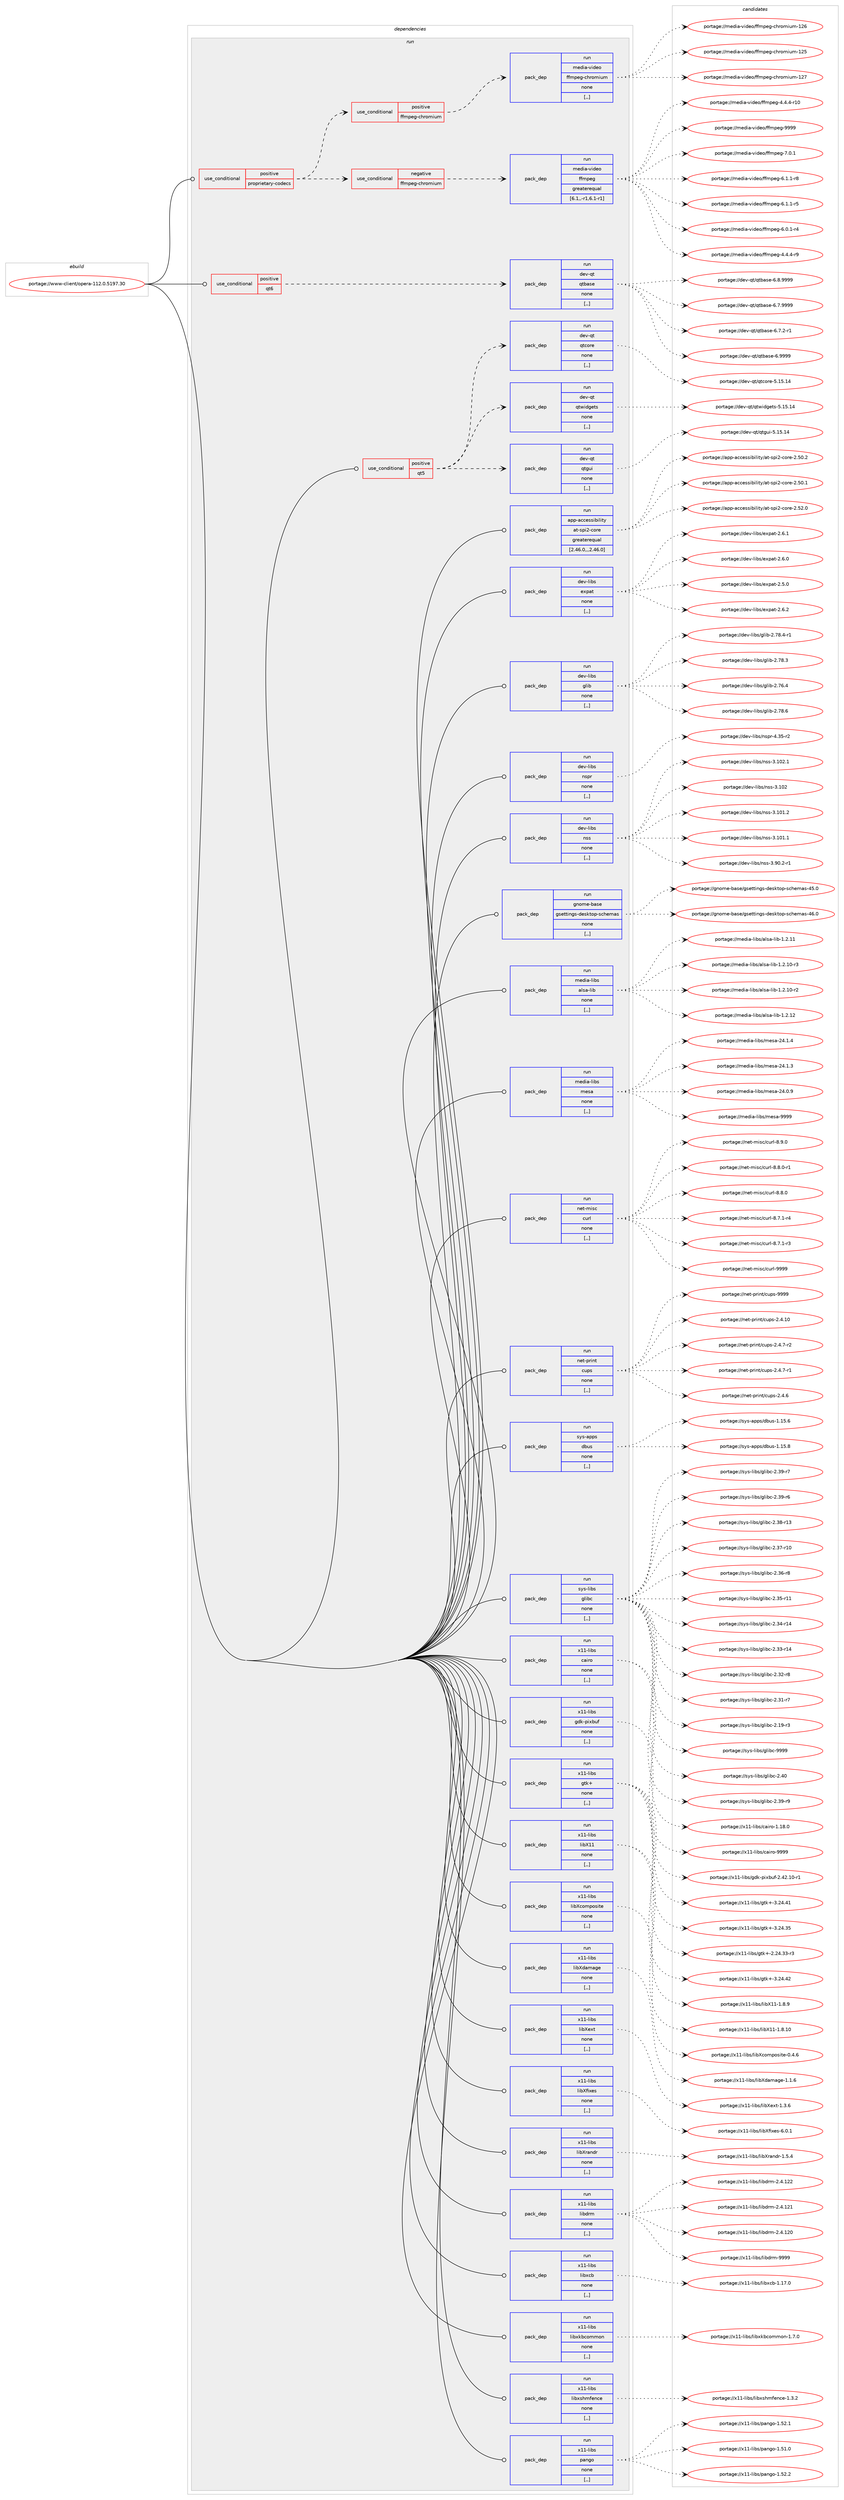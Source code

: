 digraph prolog {

# *************
# Graph options
# *************

newrank=true;
concentrate=true;
compound=true;
graph [rankdir=LR,fontname=Helvetica,fontsize=10,ranksep=1.5];#, ranksep=2.5, nodesep=0.2];
edge  [arrowhead=vee];
node  [fontname=Helvetica,fontsize=10];

# **********
# The ebuild
# **********

subgraph cluster_leftcol {
color=gray;
label=<<i>ebuild</i>>;
id [label="portage://www-client/opera-112.0.5197.30", color=red, width=4, href="../www-client/opera-112.0.5197.30.svg"];
}

# ****************
# The dependencies
# ****************

subgraph cluster_midcol {
color=gray;
label=<<i>dependencies</i>>;
subgraph cluster_compile {
fillcolor="#eeeeee";
style=filled;
label=<<i>compile</i>>;
}
subgraph cluster_compileandrun {
fillcolor="#eeeeee";
style=filled;
label=<<i>compile and run</i>>;
}
subgraph cluster_run {
fillcolor="#eeeeee";
style=filled;
label=<<i>run</i>>;
subgraph cond120092 {
dependency451130 [label=<<TABLE BORDER="0" CELLBORDER="1" CELLSPACING="0" CELLPADDING="4"><TR><TD ROWSPAN="3" CELLPADDING="10">use_conditional</TD></TR><TR><TD>positive</TD></TR><TR><TD>proprietary-codecs</TD></TR></TABLE>>, shape=none, color=red];
subgraph cond120093 {
dependency451131 [label=<<TABLE BORDER="0" CELLBORDER="1" CELLSPACING="0" CELLPADDING="4"><TR><TD ROWSPAN="3" CELLPADDING="10">use_conditional</TD></TR><TR><TD>negative</TD></TR><TR><TD>ffmpeg-chromium</TD></TR></TABLE>>, shape=none, color=red];
subgraph pack327678 {
dependency451132 [label=<<TABLE BORDER="0" CELLBORDER="1" CELLSPACING="0" CELLPADDING="4" WIDTH="220"><TR><TD ROWSPAN="6" CELLPADDING="30">pack_dep</TD></TR><TR><TD WIDTH="110">run</TD></TR><TR><TD>media-video</TD></TR><TR><TD>ffmpeg</TD></TR><TR><TD>greaterequal</TD></TR><TR><TD>[6.1,,-r1,6.1-r1]</TD></TR></TABLE>>, shape=none, color=blue];
}
dependency451131:e -> dependency451132:w [weight=20,style="dashed",arrowhead="vee"];
}
dependency451130:e -> dependency451131:w [weight=20,style="dashed",arrowhead="vee"];
subgraph cond120094 {
dependency451133 [label=<<TABLE BORDER="0" CELLBORDER="1" CELLSPACING="0" CELLPADDING="4"><TR><TD ROWSPAN="3" CELLPADDING="10">use_conditional</TD></TR><TR><TD>positive</TD></TR><TR><TD>ffmpeg-chromium</TD></TR></TABLE>>, shape=none, color=red];
subgraph pack327679 {
dependency451134 [label=<<TABLE BORDER="0" CELLBORDER="1" CELLSPACING="0" CELLPADDING="4" WIDTH="220"><TR><TD ROWSPAN="6" CELLPADDING="30">pack_dep</TD></TR><TR><TD WIDTH="110">run</TD></TR><TR><TD>media-video</TD></TR><TR><TD>ffmpeg-chromium</TD></TR><TR><TD>none</TD></TR><TR><TD>[,,]</TD></TR></TABLE>>, shape=none, color=blue];
}
dependency451133:e -> dependency451134:w [weight=20,style="dashed",arrowhead="vee"];
}
dependency451130:e -> dependency451133:w [weight=20,style="dashed",arrowhead="vee"];
}
id:e -> dependency451130:w [weight=20,style="solid",arrowhead="odot"];
subgraph cond120095 {
dependency451135 [label=<<TABLE BORDER="0" CELLBORDER="1" CELLSPACING="0" CELLPADDING="4"><TR><TD ROWSPAN="3" CELLPADDING="10">use_conditional</TD></TR><TR><TD>positive</TD></TR><TR><TD>qt5</TD></TR></TABLE>>, shape=none, color=red];
subgraph pack327680 {
dependency451136 [label=<<TABLE BORDER="0" CELLBORDER="1" CELLSPACING="0" CELLPADDING="4" WIDTH="220"><TR><TD ROWSPAN="6" CELLPADDING="30">pack_dep</TD></TR><TR><TD WIDTH="110">run</TD></TR><TR><TD>dev-qt</TD></TR><TR><TD>qtcore</TD></TR><TR><TD>none</TD></TR><TR><TD>[,,]</TD></TR></TABLE>>, shape=none, color=blue];
}
dependency451135:e -> dependency451136:w [weight=20,style="dashed",arrowhead="vee"];
subgraph pack327681 {
dependency451137 [label=<<TABLE BORDER="0" CELLBORDER="1" CELLSPACING="0" CELLPADDING="4" WIDTH="220"><TR><TD ROWSPAN="6" CELLPADDING="30">pack_dep</TD></TR><TR><TD WIDTH="110">run</TD></TR><TR><TD>dev-qt</TD></TR><TR><TD>qtgui</TD></TR><TR><TD>none</TD></TR><TR><TD>[,,]</TD></TR></TABLE>>, shape=none, color=blue];
}
dependency451135:e -> dependency451137:w [weight=20,style="dashed",arrowhead="vee"];
subgraph pack327682 {
dependency451138 [label=<<TABLE BORDER="0" CELLBORDER="1" CELLSPACING="0" CELLPADDING="4" WIDTH="220"><TR><TD ROWSPAN="6" CELLPADDING="30">pack_dep</TD></TR><TR><TD WIDTH="110">run</TD></TR><TR><TD>dev-qt</TD></TR><TR><TD>qtwidgets</TD></TR><TR><TD>none</TD></TR><TR><TD>[,,]</TD></TR></TABLE>>, shape=none, color=blue];
}
dependency451135:e -> dependency451138:w [weight=20,style="dashed",arrowhead="vee"];
}
id:e -> dependency451135:w [weight=20,style="solid",arrowhead="odot"];
subgraph cond120096 {
dependency451139 [label=<<TABLE BORDER="0" CELLBORDER="1" CELLSPACING="0" CELLPADDING="4"><TR><TD ROWSPAN="3" CELLPADDING="10">use_conditional</TD></TR><TR><TD>positive</TD></TR><TR><TD>qt6</TD></TR></TABLE>>, shape=none, color=red];
subgraph pack327683 {
dependency451140 [label=<<TABLE BORDER="0" CELLBORDER="1" CELLSPACING="0" CELLPADDING="4" WIDTH="220"><TR><TD ROWSPAN="6" CELLPADDING="30">pack_dep</TD></TR><TR><TD WIDTH="110">run</TD></TR><TR><TD>dev-qt</TD></TR><TR><TD>qtbase</TD></TR><TR><TD>none</TD></TR><TR><TD>[,,]</TD></TR></TABLE>>, shape=none, color=blue];
}
dependency451139:e -> dependency451140:w [weight=20,style="dashed",arrowhead="vee"];
}
id:e -> dependency451139:w [weight=20,style="solid",arrowhead="odot"];
subgraph pack327684 {
dependency451141 [label=<<TABLE BORDER="0" CELLBORDER="1" CELLSPACING="0" CELLPADDING="4" WIDTH="220"><TR><TD ROWSPAN="6" CELLPADDING="30">pack_dep</TD></TR><TR><TD WIDTH="110">run</TD></TR><TR><TD>app-accessibility</TD></TR><TR><TD>at-spi2-core</TD></TR><TR><TD>greaterequal</TD></TR><TR><TD>[2.46.0,,,2.46.0]</TD></TR></TABLE>>, shape=none, color=blue];
}
id:e -> dependency451141:w [weight=20,style="solid",arrowhead="odot"];
subgraph pack327685 {
dependency451142 [label=<<TABLE BORDER="0" CELLBORDER="1" CELLSPACING="0" CELLPADDING="4" WIDTH="220"><TR><TD ROWSPAN="6" CELLPADDING="30">pack_dep</TD></TR><TR><TD WIDTH="110">run</TD></TR><TR><TD>dev-libs</TD></TR><TR><TD>expat</TD></TR><TR><TD>none</TD></TR><TR><TD>[,,]</TD></TR></TABLE>>, shape=none, color=blue];
}
id:e -> dependency451142:w [weight=20,style="solid",arrowhead="odot"];
subgraph pack327686 {
dependency451143 [label=<<TABLE BORDER="0" CELLBORDER="1" CELLSPACING="0" CELLPADDING="4" WIDTH="220"><TR><TD ROWSPAN="6" CELLPADDING="30">pack_dep</TD></TR><TR><TD WIDTH="110">run</TD></TR><TR><TD>dev-libs</TD></TR><TR><TD>glib</TD></TR><TR><TD>none</TD></TR><TR><TD>[,,]</TD></TR></TABLE>>, shape=none, color=blue];
}
id:e -> dependency451143:w [weight=20,style="solid",arrowhead="odot"];
subgraph pack327687 {
dependency451144 [label=<<TABLE BORDER="0" CELLBORDER="1" CELLSPACING="0" CELLPADDING="4" WIDTH="220"><TR><TD ROWSPAN="6" CELLPADDING="30">pack_dep</TD></TR><TR><TD WIDTH="110">run</TD></TR><TR><TD>dev-libs</TD></TR><TR><TD>nspr</TD></TR><TR><TD>none</TD></TR><TR><TD>[,,]</TD></TR></TABLE>>, shape=none, color=blue];
}
id:e -> dependency451144:w [weight=20,style="solid",arrowhead="odot"];
subgraph pack327688 {
dependency451145 [label=<<TABLE BORDER="0" CELLBORDER="1" CELLSPACING="0" CELLPADDING="4" WIDTH="220"><TR><TD ROWSPAN="6" CELLPADDING="30">pack_dep</TD></TR><TR><TD WIDTH="110">run</TD></TR><TR><TD>dev-libs</TD></TR><TR><TD>nss</TD></TR><TR><TD>none</TD></TR><TR><TD>[,,]</TD></TR></TABLE>>, shape=none, color=blue];
}
id:e -> dependency451145:w [weight=20,style="solid",arrowhead="odot"];
subgraph pack327689 {
dependency451146 [label=<<TABLE BORDER="0" CELLBORDER="1" CELLSPACING="0" CELLPADDING="4" WIDTH="220"><TR><TD ROWSPAN="6" CELLPADDING="30">pack_dep</TD></TR><TR><TD WIDTH="110">run</TD></TR><TR><TD>gnome-base</TD></TR><TR><TD>gsettings-desktop-schemas</TD></TR><TR><TD>none</TD></TR><TR><TD>[,,]</TD></TR></TABLE>>, shape=none, color=blue];
}
id:e -> dependency451146:w [weight=20,style="solid",arrowhead="odot"];
subgraph pack327690 {
dependency451147 [label=<<TABLE BORDER="0" CELLBORDER="1" CELLSPACING="0" CELLPADDING="4" WIDTH="220"><TR><TD ROWSPAN="6" CELLPADDING="30">pack_dep</TD></TR><TR><TD WIDTH="110">run</TD></TR><TR><TD>media-libs</TD></TR><TR><TD>alsa-lib</TD></TR><TR><TD>none</TD></TR><TR><TD>[,,]</TD></TR></TABLE>>, shape=none, color=blue];
}
id:e -> dependency451147:w [weight=20,style="solid",arrowhead="odot"];
subgraph pack327691 {
dependency451148 [label=<<TABLE BORDER="0" CELLBORDER="1" CELLSPACING="0" CELLPADDING="4" WIDTH="220"><TR><TD ROWSPAN="6" CELLPADDING="30">pack_dep</TD></TR><TR><TD WIDTH="110">run</TD></TR><TR><TD>media-libs</TD></TR><TR><TD>mesa</TD></TR><TR><TD>none</TD></TR><TR><TD>[,,]</TD></TR></TABLE>>, shape=none, color=blue];
}
id:e -> dependency451148:w [weight=20,style="solid",arrowhead="odot"];
subgraph pack327692 {
dependency451149 [label=<<TABLE BORDER="0" CELLBORDER="1" CELLSPACING="0" CELLPADDING="4" WIDTH="220"><TR><TD ROWSPAN="6" CELLPADDING="30">pack_dep</TD></TR><TR><TD WIDTH="110">run</TD></TR><TR><TD>net-misc</TD></TR><TR><TD>curl</TD></TR><TR><TD>none</TD></TR><TR><TD>[,,]</TD></TR></TABLE>>, shape=none, color=blue];
}
id:e -> dependency451149:w [weight=20,style="solid",arrowhead="odot"];
subgraph pack327693 {
dependency451150 [label=<<TABLE BORDER="0" CELLBORDER="1" CELLSPACING="0" CELLPADDING="4" WIDTH="220"><TR><TD ROWSPAN="6" CELLPADDING="30">pack_dep</TD></TR><TR><TD WIDTH="110">run</TD></TR><TR><TD>net-print</TD></TR><TR><TD>cups</TD></TR><TR><TD>none</TD></TR><TR><TD>[,,]</TD></TR></TABLE>>, shape=none, color=blue];
}
id:e -> dependency451150:w [weight=20,style="solid",arrowhead="odot"];
subgraph pack327694 {
dependency451151 [label=<<TABLE BORDER="0" CELLBORDER="1" CELLSPACING="0" CELLPADDING="4" WIDTH="220"><TR><TD ROWSPAN="6" CELLPADDING="30">pack_dep</TD></TR><TR><TD WIDTH="110">run</TD></TR><TR><TD>sys-apps</TD></TR><TR><TD>dbus</TD></TR><TR><TD>none</TD></TR><TR><TD>[,,]</TD></TR></TABLE>>, shape=none, color=blue];
}
id:e -> dependency451151:w [weight=20,style="solid",arrowhead="odot"];
subgraph pack327695 {
dependency451152 [label=<<TABLE BORDER="0" CELLBORDER="1" CELLSPACING="0" CELLPADDING="4" WIDTH="220"><TR><TD ROWSPAN="6" CELLPADDING="30">pack_dep</TD></TR><TR><TD WIDTH="110">run</TD></TR><TR><TD>sys-libs</TD></TR><TR><TD>glibc</TD></TR><TR><TD>none</TD></TR><TR><TD>[,,]</TD></TR></TABLE>>, shape=none, color=blue];
}
id:e -> dependency451152:w [weight=20,style="solid",arrowhead="odot"];
subgraph pack327696 {
dependency451153 [label=<<TABLE BORDER="0" CELLBORDER="1" CELLSPACING="0" CELLPADDING="4" WIDTH="220"><TR><TD ROWSPAN="6" CELLPADDING="30">pack_dep</TD></TR><TR><TD WIDTH="110">run</TD></TR><TR><TD>x11-libs</TD></TR><TR><TD>cairo</TD></TR><TR><TD>none</TD></TR><TR><TD>[,,]</TD></TR></TABLE>>, shape=none, color=blue];
}
id:e -> dependency451153:w [weight=20,style="solid",arrowhead="odot"];
subgraph pack327697 {
dependency451154 [label=<<TABLE BORDER="0" CELLBORDER="1" CELLSPACING="0" CELLPADDING="4" WIDTH="220"><TR><TD ROWSPAN="6" CELLPADDING="30">pack_dep</TD></TR><TR><TD WIDTH="110">run</TD></TR><TR><TD>x11-libs</TD></TR><TR><TD>gdk-pixbuf</TD></TR><TR><TD>none</TD></TR><TR><TD>[,,]</TD></TR></TABLE>>, shape=none, color=blue];
}
id:e -> dependency451154:w [weight=20,style="solid",arrowhead="odot"];
subgraph pack327698 {
dependency451155 [label=<<TABLE BORDER="0" CELLBORDER="1" CELLSPACING="0" CELLPADDING="4" WIDTH="220"><TR><TD ROWSPAN="6" CELLPADDING="30">pack_dep</TD></TR><TR><TD WIDTH="110">run</TD></TR><TR><TD>x11-libs</TD></TR><TR><TD>gtk+</TD></TR><TR><TD>none</TD></TR><TR><TD>[,,]</TD></TR></TABLE>>, shape=none, color=blue];
}
id:e -> dependency451155:w [weight=20,style="solid",arrowhead="odot"];
subgraph pack327699 {
dependency451156 [label=<<TABLE BORDER="0" CELLBORDER="1" CELLSPACING="0" CELLPADDING="4" WIDTH="220"><TR><TD ROWSPAN="6" CELLPADDING="30">pack_dep</TD></TR><TR><TD WIDTH="110">run</TD></TR><TR><TD>x11-libs</TD></TR><TR><TD>libX11</TD></TR><TR><TD>none</TD></TR><TR><TD>[,,]</TD></TR></TABLE>>, shape=none, color=blue];
}
id:e -> dependency451156:w [weight=20,style="solid",arrowhead="odot"];
subgraph pack327700 {
dependency451157 [label=<<TABLE BORDER="0" CELLBORDER="1" CELLSPACING="0" CELLPADDING="4" WIDTH="220"><TR><TD ROWSPAN="6" CELLPADDING="30">pack_dep</TD></TR><TR><TD WIDTH="110">run</TD></TR><TR><TD>x11-libs</TD></TR><TR><TD>libXcomposite</TD></TR><TR><TD>none</TD></TR><TR><TD>[,,]</TD></TR></TABLE>>, shape=none, color=blue];
}
id:e -> dependency451157:w [weight=20,style="solid",arrowhead="odot"];
subgraph pack327701 {
dependency451158 [label=<<TABLE BORDER="0" CELLBORDER="1" CELLSPACING="0" CELLPADDING="4" WIDTH="220"><TR><TD ROWSPAN="6" CELLPADDING="30">pack_dep</TD></TR><TR><TD WIDTH="110">run</TD></TR><TR><TD>x11-libs</TD></TR><TR><TD>libXdamage</TD></TR><TR><TD>none</TD></TR><TR><TD>[,,]</TD></TR></TABLE>>, shape=none, color=blue];
}
id:e -> dependency451158:w [weight=20,style="solid",arrowhead="odot"];
subgraph pack327702 {
dependency451159 [label=<<TABLE BORDER="0" CELLBORDER="1" CELLSPACING="0" CELLPADDING="4" WIDTH="220"><TR><TD ROWSPAN="6" CELLPADDING="30">pack_dep</TD></TR><TR><TD WIDTH="110">run</TD></TR><TR><TD>x11-libs</TD></TR><TR><TD>libXext</TD></TR><TR><TD>none</TD></TR><TR><TD>[,,]</TD></TR></TABLE>>, shape=none, color=blue];
}
id:e -> dependency451159:w [weight=20,style="solid",arrowhead="odot"];
subgraph pack327703 {
dependency451160 [label=<<TABLE BORDER="0" CELLBORDER="1" CELLSPACING="0" CELLPADDING="4" WIDTH="220"><TR><TD ROWSPAN="6" CELLPADDING="30">pack_dep</TD></TR><TR><TD WIDTH="110">run</TD></TR><TR><TD>x11-libs</TD></TR><TR><TD>libXfixes</TD></TR><TR><TD>none</TD></TR><TR><TD>[,,]</TD></TR></TABLE>>, shape=none, color=blue];
}
id:e -> dependency451160:w [weight=20,style="solid",arrowhead="odot"];
subgraph pack327704 {
dependency451161 [label=<<TABLE BORDER="0" CELLBORDER="1" CELLSPACING="0" CELLPADDING="4" WIDTH="220"><TR><TD ROWSPAN="6" CELLPADDING="30">pack_dep</TD></TR><TR><TD WIDTH="110">run</TD></TR><TR><TD>x11-libs</TD></TR><TR><TD>libXrandr</TD></TR><TR><TD>none</TD></TR><TR><TD>[,,]</TD></TR></TABLE>>, shape=none, color=blue];
}
id:e -> dependency451161:w [weight=20,style="solid",arrowhead="odot"];
subgraph pack327705 {
dependency451162 [label=<<TABLE BORDER="0" CELLBORDER="1" CELLSPACING="0" CELLPADDING="4" WIDTH="220"><TR><TD ROWSPAN="6" CELLPADDING="30">pack_dep</TD></TR><TR><TD WIDTH="110">run</TD></TR><TR><TD>x11-libs</TD></TR><TR><TD>libdrm</TD></TR><TR><TD>none</TD></TR><TR><TD>[,,]</TD></TR></TABLE>>, shape=none, color=blue];
}
id:e -> dependency451162:w [weight=20,style="solid",arrowhead="odot"];
subgraph pack327706 {
dependency451163 [label=<<TABLE BORDER="0" CELLBORDER="1" CELLSPACING="0" CELLPADDING="4" WIDTH="220"><TR><TD ROWSPAN="6" CELLPADDING="30">pack_dep</TD></TR><TR><TD WIDTH="110">run</TD></TR><TR><TD>x11-libs</TD></TR><TR><TD>libxcb</TD></TR><TR><TD>none</TD></TR><TR><TD>[,,]</TD></TR></TABLE>>, shape=none, color=blue];
}
id:e -> dependency451163:w [weight=20,style="solid",arrowhead="odot"];
subgraph pack327707 {
dependency451164 [label=<<TABLE BORDER="0" CELLBORDER="1" CELLSPACING="0" CELLPADDING="4" WIDTH="220"><TR><TD ROWSPAN="6" CELLPADDING="30">pack_dep</TD></TR><TR><TD WIDTH="110">run</TD></TR><TR><TD>x11-libs</TD></TR><TR><TD>libxkbcommon</TD></TR><TR><TD>none</TD></TR><TR><TD>[,,]</TD></TR></TABLE>>, shape=none, color=blue];
}
id:e -> dependency451164:w [weight=20,style="solid",arrowhead="odot"];
subgraph pack327708 {
dependency451165 [label=<<TABLE BORDER="0" CELLBORDER="1" CELLSPACING="0" CELLPADDING="4" WIDTH="220"><TR><TD ROWSPAN="6" CELLPADDING="30">pack_dep</TD></TR><TR><TD WIDTH="110">run</TD></TR><TR><TD>x11-libs</TD></TR><TR><TD>libxshmfence</TD></TR><TR><TD>none</TD></TR><TR><TD>[,,]</TD></TR></TABLE>>, shape=none, color=blue];
}
id:e -> dependency451165:w [weight=20,style="solid",arrowhead="odot"];
subgraph pack327709 {
dependency451166 [label=<<TABLE BORDER="0" CELLBORDER="1" CELLSPACING="0" CELLPADDING="4" WIDTH="220"><TR><TD ROWSPAN="6" CELLPADDING="30">pack_dep</TD></TR><TR><TD WIDTH="110">run</TD></TR><TR><TD>x11-libs</TD></TR><TR><TD>pango</TD></TR><TR><TD>none</TD></TR><TR><TD>[,,]</TD></TR></TABLE>>, shape=none, color=blue];
}
id:e -> dependency451166:w [weight=20,style="solid",arrowhead="odot"];
}
}

# **************
# The candidates
# **************

subgraph cluster_choices {
rank=same;
color=gray;
label=<<i>candidates</i>>;

subgraph choice327678 {
color=black;
nodesep=1;
choice1091011001059745118105100101111471021021091121011034557575757 [label="portage://media-video/ffmpeg-9999", color=red, width=4,href="../media-video/ffmpeg-9999.svg"];
choice109101100105974511810510010111147102102109112101103455546484649 [label="portage://media-video/ffmpeg-7.0.1", color=red, width=4,href="../media-video/ffmpeg-7.0.1.svg"];
choice1091011001059745118105100101111471021021091121011034554464946494511456 [label="portage://media-video/ffmpeg-6.1.1-r8", color=red, width=4,href="../media-video/ffmpeg-6.1.1-r8.svg"];
choice1091011001059745118105100101111471021021091121011034554464946494511453 [label="portage://media-video/ffmpeg-6.1.1-r5", color=red, width=4,href="../media-video/ffmpeg-6.1.1-r5.svg"];
choice1091011001059745118105100101111471021021091121011034554464846494511452 [label="portage://media-video/ffmpeg-6.0.1-r4", color=red, width=4,href="../media-video/ffmpeg-6.0.1-r4.svg"];
choice1091011001059745118105100101111471021021091121011034552465246524511457 [label="portage://media-video/ffmpeg-4.4.4-r9", color=red, width=4,href="../media-video/ffmpeg-4.4.4-r9.svg"];
choice109101100105974511810510010111147102102109112101103455246524652451144948 [label="portage://media-video/ffmpeg-4.4.4-r10", color=red, width=4,href="../media-video/ffmpeg-4.4.4-r10.svg"];
dependency451132:e -> choice1091011001059745118105100101111471021021091121011034557575757:w [style=dotted,weight="100"];
dependency451132:e -> choice109101100105974511810510010111147102102109112101103455546484649:w [style=dotted,weight="100"];
dependency451132:e -> choice1091011001059745118105100101111471021021091121011034554464946494511456:w [style=dotted,weight="100"];
dependency451132:e -> choice1091011001059745118105100101111471021021091121011034554464946494511453:w [style=dotted,weight="100"];
dependency451132:e -> choice1091011001059745118105100101111471021021091121011034554464846494511452:w [style=dotted,weight="100"];
dependency451132:e -> choice1091011001059745118105100101111471021021091121011034552465246524511457:w [style=dotted,weight="100"];
dependency451132:e -> choice109101100105974511810510010111147102102109112101103455246524652451144948:w [style=dotted,weight="100"];
}
subgraph choice327679 {
color=black;
nodesep=1;
choice109101100105974511810510010111147102102109112101103459910411411110910511710945495055 [label="portage://media-video/ffmpeg-chromium-127", color=red, width=4,href="../media-video/ffmpeg-chromium-127.svg"];
choice109101100105974511810510010111147102102109112101103459910411411110910511710945495054 [label="portage://media-video/ffmpeg-chromium-126", color=red, width=4,href="../media-video/ffmpeg-chromium-126.svg"];
choice109101100105974511810510010111147102102109112101103459910411411110910511710945495053 [label="portage://media-video/ffmpeg-chromium-125", color=red, width=4,href="../media-video/ffmpeg-chromium-125.svg"];
dependency451134:e -> choice109101100105974511810510010111147102102109112101103459910411411110910511710945495055:w [style=dotted,weight="100"];
dependency451134:e -> choice109101100105974511810510010111147102102109112101103459910411411110910511710945495054:w [style=dotted,weight="100"];
dependency451134:e -> choice109101100105974511810510010111147102102109112101103459910411411110910511710945495053:w [style=dotted,weight="100"];
}
subgraph choice327680 {
color=black;
nodesep=1;
choice1001011184511311647113116991111141014553464953464952 [label="portage://dev-qt/qtcore-5.15.14", color=red, width=4,href="../dev-qt/qtcore-5.15.14.svg"];
dependency451136:e -> choice1001011184511311647113116991111141014553464953464952:w [style=dotted,weight="100"];
}
subgraph choice327681 {
color=black;
nodesep=1;
choice10010111845113116471131161031171054553464953464952 [label="portage://dev-qt/qtgui-5.15.14", color=red, width=4,href="../dev-qt/qtgui-5.15.14.svg"];
dependency451137:e -> choice10010111845113116471131161031171054553464953464952:w [style=dotted,weight="100"];
}
subgraph choice327682 {
color=black;
nodesep=1;
choice10010111845113116471131161191051001031011161154553464953464952 [label="portage://dev-qt/qtwidgets-5.15.14", color=red, width=4,href="../dev-qt/qtwidgets-5.15.14.svg"];
dependency451138:e -> choice10010111845113116471131161191051001031011161154553464953464952:w [style=dotted,weight="100"];
}
subgraph choice327683 {
color=black;
nodesep=1;
choice1001011184511311647113116989711510145544657575757 [label="portage://dev-qt/qtbase-6.9999", color=red, width=4,href="../dev-qt/qtbase-6.9999.svg"];
choice10010111845113116471131169897115101455446564657575757 [label="portage://dev-qt/qtbase-6.8.9999", color=red, width=4,href="../dev-qt/qtbase-6.8.9999.svg"];
choice10010111845113116471131169897115101455446554657575757 [label="portage://dev-qt/qtbase-6.7.9999", color=red, width=4,href="../dev-qt/qtbase-6.7.9999.svg"];
choice100101118451131164711311698971151014554465546504511449 [label="portage://dev-qt/qtbase-6.7.2-r1", color=red, width=4,href="../dev-qt/qtbase-6.7.2-r1.svg"];
dependency451140:e -> choice1001011184511311647113116989711510145544657575757:w [style=dotted,weight="100"];
dependency451140:e -> choice10010111845113116471131169897115101455446564657575757:w [style=dotted,weight="100"];
dependency451140:e -> choice10010111845113116471131169897115101455446554657575757:w [style=dotted,weight="100"];
dependency451140:e -> choice100101118451131164711311698971151014554465546504511449:w [style=dotted,weight="100"];
}
subgraph choice327684 {
color=black;
nodesep=1;
choice97112112459799991011151151059810510810511612147971164511511210550459911111410145504653504648 [label="portage://app-accessibility/at-spi2-core-2.52.0", color=red, width=4,href="../app-accessibility/at-spi2-core-2.52.0.svg"];
choice97112112459799991011151151059810510810511612147971164511511210550459911111410145504653484650 [label="portage://app-accessibility/at-spi2-core-2.50.2", color=red, width=4,href="../app-accessibility/at-spi2-core-2.50.2.svg"];
choice97112112459799991011151151059810510810511612147971164511511210550459911111410145504653484649 [label="portage://app-accessibility/at-spi2-core-2.50.1", color=red, width=4,href="../app-accessibility/at-spi2-core-2.50.1.svg"];
dependency451141:e -> choice97112112459799991011151151059810510810511612147971164511511210550459911111410145504653504648:w [style=dotted,weight="100"];
dependency451141:e -> choice97112112459799991011151151059810510810511612147971164511511210550459911111410145504653484650:w [style=dotted,weight="100"];
dependency451141:e -> choice97112112459799991011151151059810510810511612147971164511511210550459911111410145504653484649:w [style=dotted,weight="100"];
}
subgraph choice327685 {
color=black;
nodesep=1;
choice10010111845108105981154710112011297116455046544650 [label="portage://dev-libs/expat-2.6.2", color=red, width=4,href="../dev-libs/expat-2.6.2.svg"];
choice10010111845108105981154710112011297116455046544649 [label="portage://dev-libs/expat-2.6.1", color=red, width=4,href="../dev-libs/expat-2.6.1.svg"];
choice10010111845108105981154710112011297116455046544648 [label="portage://dev-libs/expat-2.6.0", color=red, width=4,href="../dev-libs/expat-2.6.0.svg"];
choice10010111845108105981154710112011297116455046534648 [label="portage://dev-libs/expat-2.5.0", color=red, width=4,href="../dev-libs/expat-2.5.0.svg"];
dependency451142:e -> choice10010111845108105981154710112011297116455046544650:w [style=dotted,weight="100"];
dependency451142:e -> choice10010111845108105981154710112011297116455046544649:w [style=dotted,weight="100"];
dependency451142:e -> choice10010111845108105981154710112011297116455046544648:w [style=dotted,weight="100"];
dependency451142:e -> choice10010111845108105981154710112011297116455046534648:w [style=dotted,weight="100"];
}
subgraph choice327686 {
color=black;
nodesep=1;
choice1001011184510810598115471031081059845504655564654 [label="portage://dev-libs/glib-2.78.6", color=red, width=4,href="../dev-libs/glib-2.78.6.svg"];
choice10010111845108105981154710310810598455046555646524511449 [label="portage://dev-libs/glib-2.78.4-r1", color=red, width=4,href="../dev-libs/glib-2.78.4-r1.svg"];
choice1001011184510810598115471031081059845504655564651 [label="portage://dev-libs/glib-2.78.3", color=red, width=4,href="../dev-libs/glib-2.78.3.svg"];
choice1001011184510810598115471031081059845504655544652 [label="portage://dev-libs/glib-2.76.4", color=red, width=4,href="../dev-libs/glib-2.76.4.svg"];
dependency451143:e -> choice1001011184510810598115471031081059845504655564654:w [style=dotted,weight="100"];
dependency451143:e -> choice10010111845108105981154710310810598455046555646524511449:w [style=dotted,weight="100"];
dependency451143:e -> choice1001011184510810598115471031081059845504655564651:w [style=dotted,weight="100"];
dependency451143:e -> choice1001011184510810598115471031081059845504655544652:w [style=dotted,weight="100"];
}
subgraph choice327687 {
color=black;
nodesep=1;
choice10010111845108105981154711011511211445524651534511450 [label="portage://dev-libs/nspr-4.35-r2", color=red, width=4,href="../dev-libs/nspr-4.35-r2.svg"];
dependency451144:e -> choice10010111845108105981154711011511211445524651534511450:w [style=dotted,weight="100"];
}
subgraph choice327688 {
color=black;
nodesep=1;
choice1001011184510810598115471101151154551464948504649 [label="portage://dev-libs/nss-3.102.1", color=red, width=4,href="../dev-libs/nss-3.102.1.svg"];
choice100101118451081059811547110115115455146494850 [label="portage://dev-libs/nss-3.102", color=red, width=4,href="../dev-libs/nss-3.102.svg"];
choice1001011184510810598115471101151154551464948494650 [label="portage://dev-libs/nss-3.101.2", color=red, width=4,href="../dev-libs/nss-3.101.2.svg"];
choice1001011184510810598115471101151154551464948494649 [label="portage://dev-libs/nss-3.101.1", color=red, width=4,href="../dev-libs/nss-3.101.1.svg"];
choice100101118451081059811547110115115455146574846504511449 [label="portage://dev-libs/nss-3.90.2-r1", color=red, width=4,href="../dev-libs/nss-3.90.2-r1.svg"];
dependency451145:e -> choice1001011184510810598115471101151154551464948504649:w [style=dotted,weight="100"];
dependency451145:e -> choice100101118451081059811547110115115455146494850:w [style=dotted,weight="100"];
dependency451145:e -> choice1001011184510810598115471101151154551464948494650:w [style=dotted,weight="100"];
dependency451145:e -> choice1001011184510810598115471101151154551464948494649:w [style=dotted,weight="100"];
dependency451145:e -> choice100101118451081059811547110115115455146574846504511449:w [style=dotted,weight="100"];
}
subgraph choice327689 {
color=black;
nodesep=1;
choice10311011110910145989711510147103115101116116105110103115451001011151071161111124511599104101109971154552544648 [label="portage://gnome-base/gsettings-desktop-schemas-46.0", color=red, width=4,href="../gnome-base/gsettings-desktop-schemas-46.0.svg"];
choice10311011110910145989711510147103115101116116105110103115451001011151071161111124511599104101109971154552534648 [label="portage://gnome-base/gsettings-desktop-schemas-45.0", color=red, width=4,href="../gnome-base/gsettings-desktop-schemas-45.0.svg"];
dependency451146:e -> choice10311011110910145989711510147103115101116116105110103115451001011151071161111124511599104101109971154552544648:w [style=dotted,weight="100"];
dependency451146:e -> choice10311011110910145989711510147103115101116116105110103115451001011151071161111124511599104101109971154552534648:w [style=dotted,weight="100"];
}
subgraph choice327690 {
color=black;
nodesep=1;
choice109101100105974510810598115479710811597451081059845494650464950 [label="portage://media-libs/alsa-lib-1.2.12", color=red, width=4,href="../media-libs/alsa-lib-1.2.12.svg"];
choice109101100105974510810598115479710811597451081059845494650464949 [label="portage://media-libs/alsa-lib-1.2.11", color=red, width=4,href="../media-libs/alsa-lib-1.2.11.svg"];
choice1091011001059745108105981154797108115974510810598454946504649484511451 [label="portage://media-libs/alsa-lib-1.2.10-r3", color=red, width=4,href="../media-libs/alsa-lib-1.2.10-r3.svg"];
choice1091011001059745108105981154797108115974510810598454946504649484511450 [label="portage://media-libs/alsa-lib-1.2.10-r2", color=red, width=4,href="../media-libs/alsa-lib-1.2.10-r2.svg"];
dependency451147:e -> choice109101100105974510810598115479710811597451081059845494650464950:w [style=dotted,weight="100"];
dependency451147:e -> choice109101100105974510810598115479710811597451081059845494650464949:w [style=dotted,weight="100"];
dependency451147:e -> choice1091011001059745108105981154797108115974510810598454946504649484511451:w [style=dotted,weight="100"];
dependency451147:e -> choice1091011001059745108105981154797108115974510810598454946504649484511450:w [style=dotted,weight="100"];
}
subgraph choice327691 {
color=black;
nodesep=1;
choice10910110010597451081059811547109101115974557575757 [label="portage://media-libs/mesa-9999", color=red, width=4,href="../media-libs/mesa-9999.svg"];
choice109101100105974510810598115471091011159745505246494652 [label="portage://media-libs/mesa-24.1.4", color=red, width=4,href="../media-libs/mesa-24.1.4.svg"];
choice109101100105974510810598115471091011159745505246494651 [label="portage://media-libs/mesa-24.1.3", color=red, width=4,href="../media-libs/mesa-24.1.3.svg"];
choice109101100105974510810598115471091011159745505246484657 [label="portage://media-libs/mesa-24.0.9", color=red, width=4,href="../media-libs/mesa-24.0.9.svg"];
dependency451148:e -> choice10910110010597451081059811547109101115974557575757:w [style=dotted,weight="100"];
dependency451148:e -> choice109101100105974510810598115471091011159745505246494652:w [style=dotted,weight="100"];
dependency451148:e -> choice109101100105974510810598115471091011159745505246494651:w [style=dotted,weight="100"];
dependency451148:e -> choice109101100105974510810598115471091011159745505246484657:w [style=dotted,weight="100"];
}
subgraph choice327692 {
color=black;
nodesep=1;
choice110101116451091051159947991171141084557575757 [label="portage://net-misc/curl-9999", color=red, width=4,href="../net-misc/curl-9999.svg"];
choice11010111645109105115994799117114108455646574648 [label="portage://net-misc/curl-8.9.0", color=red, width=4,href="../net-misc/curl-8.9.0.svg"];
choice110101116451091051159947991171141084556465646484511449 [label="portage://net-misc/curl-8.8.0-r1", color=red, width=4,href="../net-misc/curl-8.8.0-r1.svg"];
choice11010111645109105115994799117114108455646564648 [label="portage://net-misc/curl-8.8.0", color=red, width=4,href="../net-misc/curl-8.8.0.svg"];
choice110101116451091051159947991171141084556465546494511452 [label="portage://net-misc/curl-8.7.1-r4", color=red, width=4,href="../net-misc/curl-8.7.1-r4.svg"];
choice110101116451091051159947991171141084556465546494511451 [label="portage://net-misc/curl-8.7.1-r3", color=red, width=4,href="../net-misc/curl-8.7.1-r3.svg"];
dependency451149:e -> choice110101116451091051159947991171141084557575757:w [style=dotted,weight="100"];
dependency451149:e -> choice11010111645109105115994799117114108455646574648:w [style=dotted,weight="100"];
dependency451149:e -> choice110101116451091051159947991171141084556465646484511449:w [style=dotted,weight="100"];
dependency451149:e -> choice11010111645109105115994799117114108455646564648:w [style=dotted,weight="100"];
dependency451149:e -> choice110101116451091051159947991171141084556465546494511452:w [style=dotted,weight="100"];
dependency451149:e -> choice110101116451091051159947991171141084556465546494511451:w [style=dotted,weight="100"];
}
subgraph choice327693 {
color=black;
nodesep=1;
choice1101011164511211410511011647991171121154557575757 [label="portage://net-print/cups-9999", color=red, width=4,href="../net-print/cups-9999.svg"];
choice11010111645112114105110116479911711211545504652464948 [label="portage://net-print/cups-2.4.10", color=red, width=4,href="../net-print/cups-2.4.10.svg"];
choice1101011164511211410511011647991171121154550465246554511450 [label="portage://net-print/cups-2.4.7-r2", color=red, width=4,href="../net-print/cups-2.4.7-r2.svg"];
choice1101011164511211410511011647991171121154550465246554511449 [label="portage://net-print/cups-2.4.7-r1", color=red, width=4,href="../net-print/cups-2.4.7-r1.svg"];
choice110101116451121141051101164799117112115455046524654 [label="portage://net-print/cups-2.4.6", color=red, width=4,href="../net-print/cups-2.4.6.svg"];
dependency451150:e -> choice1101011164511211410511011647991171121154557575757:w [style=dotted,weight="100"];
dependency451150:e -> choice11010111645112114105110116479911711211545504652464948:w [style=dotted,weight="100"];
dependency451150:e -> choice1101011164511211410511011647991171121154550465246554511450:w [style=dotted,weight="100"];
dependency451150:e -> choice1101011164511211410511011647991171121154550465246554511449:w [style=dotted,weight="100"];
dependency451150:e -> choice110101116451121141051101164799117112115455046524654:w [style=dotted,weight="100"];
}
subgraph choice327694 {
color=black;
nodesep=1;
choice1151211154597112112115471009811711545494649534656 [label="portage://sys-apps/dbus-1.15.8", color=red, width=4,href="../sys-apps/dbus-1.15.8.svg"];
choice1151211154597112112115471009811711545494649534654 [label="portage://sys-apps/dbus-1.15.6", color=red, width=4,href="../sys-apps/dbus-1.15.6.svg"];
dependency451151:e -> choice1151211154597112112115471009811711545494649534656:w [style=dotted,weight="100"];
dependency451151:e -> choice1151211154597112112115471009811711545494649534654:w [style=dotted,weight="100"];
}
subgraph choice327695 {
color=black;
nodesep=1;
choice11512111545108105981154710310810598994557575757 [label="portage://sys-libs/glibc-9999", color=red, width=4,href="../sys-libs/glibc-9999.svg"];
choice11512111545108105981154710310810598994550465248 [label="portage://sys-libs/glibc-2.40", color=red, width=4,href="../sys-libs/glibc-2.40.svg"];
choice115121115451081059811547103108105989945504651574511457 [label="portage://sys-libs/glibc-2.39-r9", color=red, width=4,href="../sys-libs/glibc-2.39-r9.svg"];
choice115121115451081059811547103108105989945504651574511455 [label="portage://sys-libs/glibc-2.39-r7", color=red, width=4,href="../sys-libs/glibc-2.39-r7.svg"];
choice115121115451081059811547103108105989945504651574511454 [label="portage://sys-libs/glibc-2.39-r6", color=red, width=4,href="../sys-libs/glibc-2.39-r6.svg"];
choice11512111545108105981154710310810598994550465156451144951 [label="portage://sys-libs/glibc-2.38-r13", color=red, width=4,href="../sys-libs/glibc-2.38-r13.svg"];
choice11512111545108105981154710310810598994550465155451144948 [label="portage://sys-libs/glibc-2.37-r10", color=red, width=4,href="../sys-libs/glibc-2.37-r10.svg"];
choice115121115451081059811547103108105989945504651544511456 [label="portage://sys-libs/glibc-2.36-r8", color=red, width=4,href="../sys-libs/glibc-2.36-r8.svg"];
choice11512111545108105981154710310810598994550465153451144949 [label="portage://sys-libs/glibc-2.35-r11", color=red, width=4,href="../sys-libs/glibc-2.35-r11.svg"];
choice11512111545108105981154710310810598994550465152451144952 [label="portage://sys-libs/glibc-2.34-r14", color=red, width=4,href="../sys-libs/glibc-2.34-r14.svg"];
choice11512111545108105981154710310810598994550465151451144952 [label="portage://sys-libs/glibc-2.33-r14", color=red, width=4,href="../sys-libs/glibc-2.33-r14.svg"];
choice115121115451081059811547103108105989945504651504511456 [label="portage://sys-libs/glibc-2.32-r8", color=red, width=4,href="../sys-libs/glibc-2.32-r8.svg"];
choice115121115451081059811547103108105989945504651494511455 [label="portage://sys-libs/glibc-2.31-r7", color=red, width=4,href="../sys-libs/glibc-2.31-r7.svg"];
choice115121115451081059811547103108105989945504649574511451 [label="portage://sys-libs/glibc-2.19-r3", color=red, width=4,href="../sys-libs/glibc-2.19-r3.svg"];
dependency451152:e -> choice11512111545108105981154710310810598994557575757:w [style=dotted,weight="100"];
dependency451152:e -> choice11512111545108105981154710310810598994550465248:w [style=dotted,weight="100"];
dependency451152:e -> choice115121115451081059811547103108105989945504651574511457:w [style=dotted,weight="100"];
dependency451152:e -> choice115121115451081059811547103108105989945504651574511455:w [style=dotted,weight="100"];
dependency451152:e -> choice115121115451081059811547103108105989945504651574511454:w [style=dotted,weight="100"];
dependency451152:e -> choice11512111545108105981154710310810598994550465156451144951:w [style=dotted,weight="100"];
dependency451152:e -> choice11512111545108105981154710310810598994550465155451144948:w [style=dotted,weight="100"];
dependency451152:e -> choice115121115451081059811547103108105989945504651544511456:w [style=dotted,weight="100"];
dependency451152:e -> choice11512111545108105981154710310810598994550465153451144949:w [style=dotted,weight="100"];
dependency451152:e -> choice11512111545108105981154710310810598994550465152451144952:w [style=dotted,weight="100"];
dependency451152:e -> choice11512111545108105981154710310810598994550465151451144952:w [style=dotted,weight="100"];
dependency451152:e -> choice115121115451081059811547103108105989945504651504511456:w [style=dotted,weight="100"];
dependency451152:e -> choice115121115451081059811547103108105989945504651494511455:w [style=dotted,weight="100"];
dependency451152:e -> choice115121115451081059811547103108105989945504649574511451:w [style=dotted,weight="100"];
}
subgraph choice327696 {
color=black;
nodesep=1;
choice120494945108105981154799971051141114557575757 [label="portage://x11-libs/cairo-9999", color=red, width=4,href="../x11-libs/cairo-9999.svg"];
choice1204949451081059811547999710511411145494649564648 [label="portage://x11-libs/cairo-1.18.0", color=red, width=4,href="../x11-libs/cairo-1.18.0.svg"];
dependency451153:e -> choice120494945108105981154799971051141114557575757:w [style=dotted,weight="100"];
dependency451153:e -> choice1204949451081059811547999710511411145494649564648:w [style=dotted,weight="100"];
}
subgraph choice327697 {
color=black;
nodesep=1;
choice1204949451081059811547103100107451121051209811710245504652504649484511449 [label="portage://x11-libs/gdk-pixbuf-2.42.10-r1", color=red, width=4,href="../x11-libs/gdk-pixbuf-2.42.10-r1.svg"];
dependency451154:e -> choice1204949451081059811547103100107451121051209811710245504652504649484511449:w [style=dotted,weight="100"];
}
subgraph choice327698 {
color=black;
nodesep=1;
choice1204949451081059811547103116107434551465052465250 [label="portage://x11-libs/gtk+-3.24.42", color=red, width=4,href="../x11-libs/gtk+-3.24.42.svg"];
choice1204949451081059811547103116107434551465052465249 [label="portage://x11-libs/gtk+-3.24.41", color=red, width=4,href="../x11-libs/gtk+-3.24.41.svg"];
choice1204949451081059811547103116107434551465052465153 [label="portage://x11-libs/gtk+-3.24.35", color=red, width=4,href="../x11-libs/gtk+-3.24.35.svg"];
choice12049494510810598115471031161074345504650524651514511451 [label="portage://x11-libs/gtk+-2.24.33-r3", color=red, width=4,href="../x11-libs/gtk+-2.24.33-r3.svg"];
dependency451155:e -> choice1204949451081059811547103116107434551465052465250:w [style=dotted,weight="100"];
dependency451155:e -> choice1204949451081059811547103116107434551465052465249:w [style=dotted,weight="100"];
dependency451155:e -> choice1204949451081059811547103116107434551465052465153:w [style=dotted,weight="100"];
dependency451155:e -> choice12049494510810598115471031161074345504650524651514511451:w [style=dotted,weight="100"];
}
subgraph choice327699 {
color=black;
nodesep=1;
choice12049494510810598115471081059888494945494656464948 [label="portage://x11-libs/libX11-1.8.10", color=red, width=4,href="../x11-libs/libX11-1.8.10.svg"];
choice120494945108105981154710810598884949454946564657 [label="portage://x11-libs/libX11-1.8.9", color=red, width=4,href="../x11-libs/libX11-1.8.9.svg"];
dependency451156:e -> choice12049494510810598115471081059888494945494656464948:w [style=dotted,weight="100"];
dependency451156:e -> choice120494945108105981154710810598884949454946564657:w [style=dotted,weight="100"];
}
subgraph choice327700 {
color=black;
nodesep=1;
choice1204949451081059811547108105988899111109112111115105116101454846524654 [label="portage://x11-libs/libXcomposite-0.4.6", color=red, width=4,href="../x11-libs/libXcomposite-0.4.6.svg"];
dependency451157:e -> choice1204949451081059811547108105988899111109112111115105116101454846524654:w [style=dotted,weight="100"];
}
subgraph choice327701 {
color=black;
nodesep=1;
choice120494945108105981154710810598881009710997103101454946494654 [label="portage://x11-libs/libXdamage-1.1.6", color=red, width=4,href="../x11-libs/libXdamage-1.1.6.svg"];
dependency451158:e -> choice120494945108105981154710810598881009710997103101454946494654:w [style=dotted,weight="100"];
}
subgraph choice327702 {
color=black;
nodesep=1;
choice12049494510810598115471081059888101120116454946514654 [label="portage://x11-libs/libXext-1.3.6", color=red, width=4,href="../x11-libs/libXext-1.3.6.svg"];
dependency451159:e -> choice12049494510810598115471081059888101120116454946514654:w [style=dotted,weight="100"];
}
subgraph choice327703 {
color=black;
nodesep=1;
choice12049494510810598115471081059888102105120101115455446484649 [label="portage://x11-libs/libXfixes-6.0.1", color=red, width=4,href="../x11-libs/libXfixes-6.0.1.svg"];
dependency451160:e -> choice12049494510810598115471081059888102105120101115455446484649:w [style=dotted,weight="100"];
}
subgraph choice327704 {
color=black;
nodesep=1;
choice1204949451081059811547108105988811497110100114454946534652 [label="portage://x11-libs/libXrandr-1.5.4", color=red, width=4,href="../x11-libs/libXrandr-1.5.4.svg"];
dependency451161:e -> choice1204949451081059811547108105988811497110100114454946534652:w [style=dotted,weight="100"];
}
subgraph choice327705 {
color=black;
nodesep=1;
choice1204949451081059811547108105981001141094557575757 [label="portage://x11-libs/libdrm-9999", color=red, width=4,href="../x11-libs/libdrm-9999.svg"];
choice1204949451081059811547108105981001141094550465246495050 [label="portage://x11-libs/libdrm-2.4.122", color=red, width=4,href="../x11-libs/libdrm-2.4.122.svg"];
choice1204949451081059811547108105981001141094550465246495049 [label="portage://x11-libs/libdrm-2.4.121", color=red, width=4,href="../x11-libs/libdrm-2.4.121.svg"];
choice1204949451081059811547108105981001141094550465246495048 [label="portage://x11-libs/libdrm-2.4.120", color=red, width=4,href="../x11-libs/libdrm-2.4.120.svg"];
dependency451162:e -> choice1204949451081059811547108105981001141094557575757:w [style=dotted,weight="100"];
dependency451162:e -> choice1204949451081059811547108105981001141094550465246495050:w [style=dotted,weight="100"];
dependency451162:e -> choice1204949451081059811547108105981001141094550465246495049:w [style=dotted,weight="100"];
dependency451162:e -> choice1204949451081059811547108105981001141094550465246495048:w [style=dotted,weight="100"];
}
subgraph choice327706 {
color=black;
nodesep=1;
choice120494945108105981154710810598120999845494649554648 [label="portage://x11-libs/libxcb-1.17.0", color=red, width=4,href="../x11-libs/libxcb-1.17.0.svg"];
dependency451163:e -> choice120494945108105981154710810598120999845494649554648:w [style=dotted,weight="100"];
}
subgraph choice327707 {
color=black;
nodesep=1;
choice1204949451081059811547108105981201079899111109109111110454946554648 [label="portage://x11-libs/libxkbcommon-1.7.0", color=red, width=4,href="../x11-libs/libxkbcommon-1.7.0.svg"];
dependency451164:e -> choice1204949451081059811547108105981201079899111109109111110454946554648:w [style=dotted,weight="100"];
}
subgraph choice327708 {
color=black;
nodesep=1;
choice12049494510810598115471081059812011510410910210111099101454946514650 [label="portage://x11-libs/libxshmfence-1.3.2", color=red, width=4,href="../x11-libs/libxshmfence-1.3.2.svg"];
dependency451165:e -> choice12049494510810598115471081059812011510410910210111099101454946514650:w [style=dotted,weight="100"];
}
subgraph choice327709 {
color=black;
nodesep=1;
choice12049494510810598115471129711010311145494653504650 [label="portage://x11-libs/pango-1.52.2", color=red, width=4,href="../x11-libs/pango-1.52.2.svg"];
choice12049494510810598115471129711010311145494653504649 [label="portage://x11-libs/pango-1.52.1", color=red, width=4,href="../x11-libs/pango-1.52.1.svg"];
choice12049494510810598115471129711010311145494653494648 [label="portage://x11-libs/pango-1.51.0", color=red, width=4,href="../x11-libs/pango-1.51.0.svg"];
dependency451166:e -> choice12049494510810598115471129711010311145494653504650:w [style=dotted,weight="100"];
dependency451166:e -> choice12049494510810598115471129711010311145494653504649:w [style=dotted,weight="100"];
dependency451166:e -> choice12049494510810598115471129711010311145494653494648:w [style=dotted,weight="100"];
}
}

}
